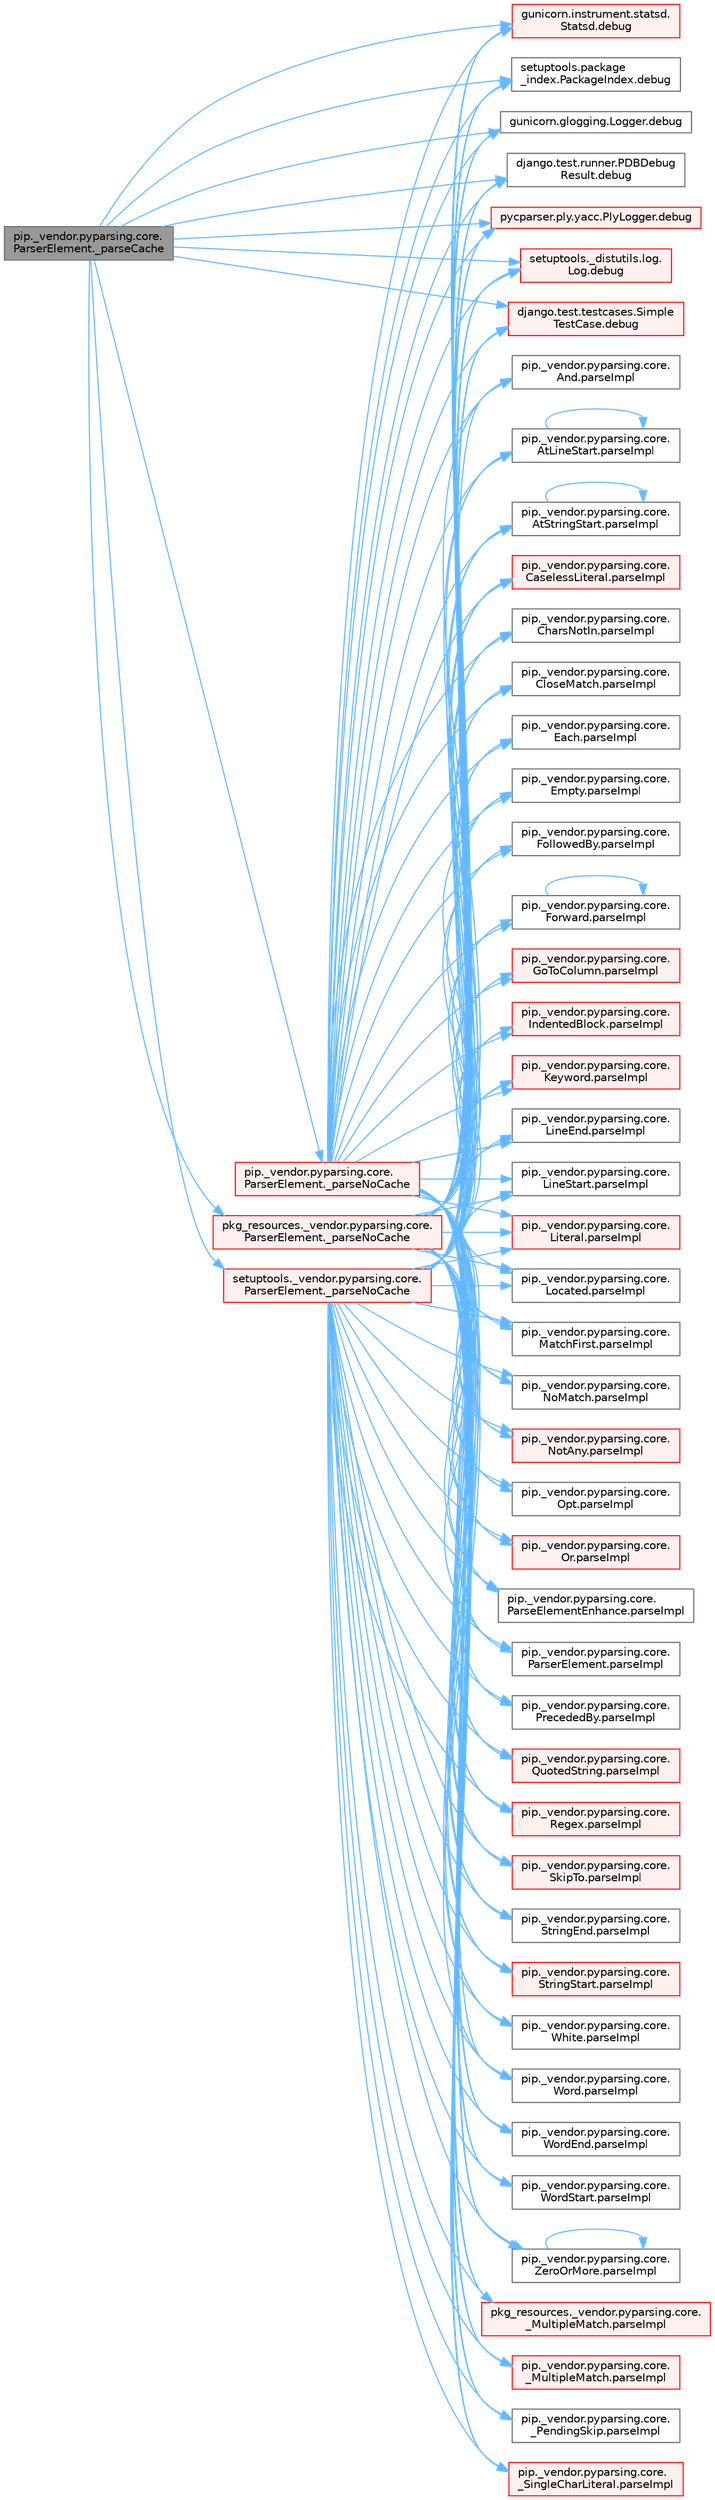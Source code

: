 digraph "pip._vendor.pyparsing.core.ParserElement._parseCache"
{
 // LATEX_PDF_SIZE
  bgcolor="transparent";
  edge [fontname=Helvetica,fontsize=10,labelfontname=Helvetica,labelfontsize=10];
  node [fontname=Helvetica,fontsize=10,shape=box,height=0.2,width=0.4];
  rankdir="LR";
  Node1 [id="Node000001",label="pip._vendor.pyparsing.core.\lParserElement._parseCache",height=0.2,width=0.4,color="gray40", fillcolor="grey60", style="filled", fontcolor="black",tooltip=" "];
  Node1 -> Node2 [id="edge1_Node000001_Node000002",color="steelblue1",style="solid",tooltip=" "];
  Node2 [id="Node000002",label="pip._vendor.pyparsing.core.\lParserElement._parseNoCache",height=0.2,width=0.4,color="red", fillcolor="#FFF0F0", style="filled",URL="$classpip_1_1__vendor_1_1pyparsing_1_1core_1_1_parser_element.html#af319bff1f8ae463c29689bc902788e50",tooltip=" "];
  Node2 -> Node3 [id="edge2_Node000002_Node000003",color="steelblue1",style="solid",tooltip=" "];
  Node3 [id="Node000003",label="django.test.runner.PDBDebug\lResult.debug",height=0.2,width=0.4,color="grey40", fillcolor="white", style="filled",URL="$classdjango_1_1test_1_1runner_1_1_p_d_b_debug_result.html#a32d6b3216965b07e4be691f8decc1a65",tooltip=" "];
  Node2 -> Node4 [id="edge3_Node000002_Node000004",color="steelblue1",style="solid",tooltip=" "];
  Node4 [id="Node000004",label="django.test.testcases.Simple\lTestCase.debug",height=0.2,width=0.4,color="red", fillcolor="#FFF0F0", style="filled",URL="$classdjango_1_1test_1_1testcases_1_1_simple_test_case.html#a3572a3cb9246fcddfe70f0443b262461",tooltip=" "];
  Node2 -> Node7 [id="edge4_Node000002_Node000007",color="steelblue1",style="solid",tooltip=" "];
  Node7 [id="Node000007",label="gunicorn.glogging.Logger.debug",height=0.2,width=0.4,color="grey40", fillcolor="white", style="filled",URL="$classgunicorn_1_1glogging_1_1_logger.html#a1ae8caac207e0444684def3c6b40f0ee",tooltip=" "];
  Node2 -> Node8 [id="edge5_Node000002_Node000008",color="steelblue1",style="solid",tooltip=" "];
  Node8 [id="Node000008",label="gunicorn.instrument.statsd.\lStatsd.debug",height=0.2,width=0.4,color="red", fillcolor="#FFF0F0", style="filled",URL="$classgunicorn_1_1instrument_1_1statsd_1_1_statsd.html#abb1906a025131e88e3da6201580d70b8",tooltip=" "];
  Node2 -> Node4532 [id="edge6_Node000002_Node004532",color="steelblue1",style="solid",tooltip=" "];
  Node4532 [id="Node004532",label="pycparser.ply.yacc.PlyLogger.debug",height=0.2,width=0.4,color="red", fillcolor="#FFF0F0", style="filled",URL="$classpycparser_1_1ply_1_1yacc_1_1_ply_logger.html#a1050ac15c036aee4f48130dda17c6604",tooltip=" "];
  Node2 -> Node4533 [id="edge7_Node000002_Node004533",color="steelblue1",style="solid",tooltip=" "];
  Node4533 [id="Node004533",label="setuptools._distutils.log.\lLog.debug",height=0.2,width=0.4,color="red", fillcolor="#FFF0F0", style="filled",URL="$classsetuptools_1_1__distutils_1_1log_1_1_log.html#aead561363ca945227a7827c37632bbec",tooltip=" "];
  Node2 -> Node4534 [id="edge8_Node000002_Node004534",color="steelblue1",style="solid",tooltip=" "];
  Node4534 [id="Node004534",label="setuptools.package\l_index.PackageIndex.debug",height=0.2,width=0.4,color="grey40", fillcolor="white", style="filled",URL="$classsetuptools_1_1package__index_1_1_package_index.html#a957d98e89fd97ee6abee00e9d1106a24",tooltip=" "];
  Node2 -> Node4535 [id="edge9_Node000002_Node004535",color="steelblue1",style="solid",tooltip=" "];
  Node4535 [id="Node004535",label="pip._vendor.pyparsing.core.\l_MultipleMatch.parseImpl",height=0.2,width=0.4,color="red", fillcolor="#FFF0F0", style="filled",URL="$classpip_1_1__vendor_1_1pyparsing_1_1core_1_1___multiple_match.html#a612ca2a8eb89123112903be6f199bb14",tooltip=" "];
  Node2 -> Node4536 [id="edge10_Node000002_Node004536",color="steelblue1",style="solid",tooltip=" "];
  Node4536 [id="Node004536",label="pip._vendor.pyparsing.core.\l_PendingSkip.parseImpl",height=0.2,width=0.4,color="grey40", fillcolor="white", style="filled",URL="$classpip_1_1__vendor_1_1pyparsing_1_1core_1_1___pending_skip.html#a3ef8031a1cbfd0c5a73b373435769027",tooltip=" "];
  Node2 -> Node4537 [id="edge11_Node000002_Node004537",color="steelblue1",style="solid",tooltip=" "];
  Node4537 [id="Node004537",label="pip._vendor.pyparsing.core.\l_SingleCharLiteral.parseImpl",height=0.2,width=0.4,color="red", fillcolor="#FFF0F0", style="filled",URL="$classpip_1_1__vendor_1_1pyparsing_1_1core_1_1___single_char_literal.html#a652670f3410246822ff51aa2145dbc8e",tooltip=" "];
  Node2 -> Node4538 [id="edge12_Node000002_Node004538",color="steelblue1",style="solid",tooltip=" "];
  Node4538 [id="Node004538",label="pip._vendor.pyparsing.core.\lAnd.parseImpl",height=0.2,width=0.4,color="grey40", fillcolor="white", style="filled",URL="$classpip_1_1__vendor_1_1pyparsing_1_1core_1_1_and.html#a410c8c135f639e8dd5666d8ac4a23a99",tooltip=" "];
  Node2 -> Node4539 [id="edge13_Node000002_Node004539",color="steelblue1",style="solid",tooltip=" "];
  Node4539 [id="Node004539",label="pip._vendor.pyparsing.core.\lAtLineStart.parseImpl",height=0.2,width=0.4,color="grey40", fillcolor="white", style="filled",URL="$classpip_1_1__vendor_1_1pyparsing_1_1core_1_1_at_line_start.html#a810f0354e76dafb65f4c3ae19f752fca",tooltip=" "];
  Node4539 -> Node4539 [id="edge14_Node004539_Node004539",color="steelblue1",style="solid",tooltip=" "];
  Node2 -> Node4540 [id="edge15_Node000002_Node004540",color="steelblue1",style="solid",tooltip=" "];
  Node4540 [id="Node004540",label="pip._vendor.pyparsing.core.\lAtStringStart.parseImpl",height=0.2,width=0.4,color="grey40", fillcolor="white", style="filled",URL="$classpip_1_1__vendor_1_1pyparsing_1_1core_1_1_at_string_start.html#a0af005c057ad7c5dca823451fab92590",tooltip=" "];
  Node4540 -> Node4540 [id="edge16_Node004540_Node004540",color="steelblue1",style="solid",tooltip=" "];
  Node2 -> Node4541 [id="edge17_Node000002_Node004541",color="steelblue1",style="solid",tooltip=" "];
  Node4541 [id="Node004541",label="pip._vendor.pyparsing.core.\lCaselessLiteral.parseImpl",height=0.2,width=0.4,color="red", fillcolor="#FFF0F0", style="filled",URL="$classpip_1_1__vendor_1_1pyparsing_1_1core_1_1_caseless_literal.html#a529fc6ddb5edd3ddec08b9f035a7a050",tooltip=" "];
  Node2 -> Node4542 [id="edge18_Node000002_Node004542",color="steelblue1",style="solid",tooltip=" "];
  Node4542 [id="Node004542",label="pip._vendor.pyparsing.core.\lCharsNotIn.parseImpl",height=0.2,width=0.4,color="grey40", fillcolor="white", style="filled",URL="$classpip_1_1__vendor_1_1pyparsing_1_1core_1_1_chars_not_in.html#a4e3187a8ce55ee77914b0d7df6b53cb4",tooltip=" "];
  Node2 -> Node4543 [id="edge19_Node000002_Node004543",color="steelblue1",style="solid",tooltip=" "];
  Node4543 [id="Node004543",label="pip._vendor.pyparsing.core.\lCloseMatch.parseImpl",height=0.2,width=0.4,color="grey40", fillcolor="white", style="filled",URL="$classpip_1_1__vendor_1_1pyparsing_1_1core_1_1_close_match.html#a65b4d033d89788284e172dd9bf9fe03c",tooltip=" "];
  Node2 -> Node4544 [id="edge20_Node000002_Node004544",color="steelblue1",style="solid",tooltip=" "];
  Node4544 [id="Node004544",label="pip._vendor.pyparsing.core.\lEach.parseImpl",height=0.2,width=0.4,color="grey40", fillcolor="white", style="filled",URL="$classpip_1_1__vendor_1_1pyparsing_1_1core_1_1_each.html#a7302494ad7766fb67c6382975cae60f5",tooltip=" "];
  Node2 -> Node4545 [id="edge21_Node000002_Node004545",color="steelblue1",style="solid",tooltip=" "];
  Node4545 [id="Node004545",label="pip._vendor.pyparsing.core.\lEmpty.parseImpl",height=0.2,width=0.4,color="grey40", fillcolor="white", style="filled",URL="$classpip_1_1__vendor_1_1pyparsing_1_1core_1_1_empty.html#a28663c14b2da37f91371ea8bb379f6e1",tooltip=" "];
  Node2 -> Node4546 [id="edge22_Node000002_Node004546",color="steelblue1",style="solid",tooltip=" "];
  Node4546 [id="Node004546",label="pip._vendor.pyparsing.core.\lFollowedBy.parseImpl",height=0.2,width=0.4,color="grey40", fillcolor="white", style="filled",URL="$classpip_1_1__vendor_1_1pyparsing_1_1core_1_1_followed_by.html#ae75a84f88cf4316783286d2c904ae158",tooltip=" "];
  Node2 -> Node4547 [id="edge23_Node000002_Node004547",color="steelblue1",style="solid",tooltip=" "];
  Node4547 [id="Node004547",label="pip._vendor.pyparsing.core.\lForward.parseImpl",height=0.2,width=0.4,color="grey40", fillcolor="white", style="filled",URL="$classpip_1_1__vendor_1_1pyparsing_1_1core_1_1_forward.html#ab1929f548c6288f260f0587cffcc7629",tooltip=" "];
  Node4547 -> Node4547 [id="edge24_Node004547_Node004547",color="steelblue1",style="solid",tooltip=" "];
  Node2 -> Node4548 [id="edge25_Node000002_Node004548",color="steelblue1",style="solid",tooltip=" "];
  Node4548 [id="Node004548",label="pip._vendor.pyparsing.core.\lGoToColumn.parseImpl",height=0.2,width=0.4,color="red", fillcolor="#FFF0F0", style="filled",URL="$classpip_1_1__vendor_1_1pyparsing_1_1core_1_1_go_to_column.html#a15eb6c4082369b2e7339044fe27e4d24",tooltip=" "];
  Node2 -> Node4549 [id="edge26_Node000002_Node004549",color="steelblue1",style="solid",tooltip=" "];
  Node4549 [id="Node004549",label="pip._vendor.pyparsing.core.\lIndentedBlock.parseImpl",height=0.2,width=0.4,color="red", fillcolor="#FFF0F0", style="filled",URL="$classpip_1_1__vendor_1_1pyparsing_1_1core_1_1_indented_block.html#a614f358d7124fbd85f4750694b700605",tooltip=" "];
  Node2 -> Node4551 [id="edge27_Node000002_Node004551",color="steelblue1",style="solid",tooltip=" "];
  Node4551 [id="Node004551",label="pip._vendor.pyparsing.core.\lKeyword.parseImpl",height=0.2,width=0.4,color="red", fillcolor="#FFF0F0", style="filled",URL="$classpip_1_1__vendor_1_1pyparsing_1_1core_1_1_keyword.html#adca1f98eb489ed595b58f3292b0baa0a",tooltip=" "];
  Node2 -> Node4552 [id="edge28_Node000002_Node004552",color="steelblue1",style="solid",tooltip=" "];
  Node4552 [id="Node004552",label="pip._vendor.pyparsing.core.\lLineEnd.parseImpl",height=0.2,width=0.4,color="grey40", fillcolor="white", style="filled",URL="$classpip_1_1__vendor_1_1pyparsing_1_1core_1_1_line_end.html#a2d0864e4ccfa99c767afdd3bc415832b",tooltip=" "];
  Node2 -> Node4553 [id="edge29_Node000002_Node004553",color="steelblue1",style="solid",tooltip=" "];
  Node4553 [id="Node004553",label="pip._vendor.pyparsing.core.\lLineStart.parseImpl",height=0.2,width=0.4,color="grey40", fillcolor="white", style="filled",URL="$classpip_1_1__vendor_1_1pyparsing_1_1core_1_1_line_start.html#a1a4e8b1ef868f33a7728c69fc7a08826",tooltip=" "];
  Node2 -> Node4554 [id="edge30_Node000002_Node004554",color="steelblue1",style="solid",tooltip=" "];
  Node4554 [id="Node004554",label="pip._vendor.pyparsing.core.\lLiteral.parseImpl",height=0.2,width=0.4,color="red", fillcolor="#FFF0F0", style="filled",URL="$classpip_1_1__vendor_1_1pyparsing_1_1core_1_1_literal.html#afb2a2d3515ec92ed8a9df64e9c924f52",tooltip=" "];
  Node2 -> Node4555 [id="edge31_Node000002_Node004555",color="steelblue1",style="solid",tooltip=" "];
  Node4555 [id="Node004555",label="pip._vendor.pyparsing.core.\lLocated.parseImpl",height=0.2,width=0.4,color="grey40", fillcolor="white", style="filled",URL="$classpip_1_1__vendor_1_1pyparsing_1_1core_1_1_located.html#ad75957fa6790c36804407835b7289840",tooltip=" "];
  Node2 -> Node4556 [id="edge32_Node000002_Node004556",color="steelblue1",style="solid",tooltip=" "];
  Node4556 [id="Node004556",label="pip._vendor.pyparsing.core.\lMatchFirst.parseImpl",height=0.2,width=0.4,color="grey40", fillcolor="white", style="filled",URL="$classpip_1_1__vendor_1_1pyparsing_1_1core_1_1_match_first.html#a3dc67fa772d30af421aefec706cf3742",tooltip=" "];
  Node2 -> Node4557 [id="edge33_Node000002_Node004557",color="steelblue1",style="solid",tooltip=" "];
  Node4557 [id="Node004557",label="pip._vendor.pyparsing.core.\lNoMatch.parseImpl",height=0.2,width=0.4,color="grey40", fillcolor="white", style="filled",URL="$classpip_1_1__vendor_1_1pyparsing_1_1core_1_1_no_match.html#ad4b3d3729f59c095a858ef0e770c4719",tooltip=" "];
  Node2 -> Node4558 [id="edge34_Node000002_Node004558",color="steelblue1",style="solid",tooltip=" "];
  Node4558 [id="Node004558",label="pip._vendor.pyparsing.core.\lNotAny.parseImpl",height=0.2,width=0.4,color="red", fillcolor="#FFF0F0", style="filled",URL="$classpip_1_1__vendor_1_1pyparsing_1_1core_1_1_not_any.html#ac3db49b74557ac608cbe12e28bb486da",tooltip=" "];
  Node2 -> Node4562 [id="edge35_Node000002_Node004562",color="steelblue1",style="solid",tooltip=" "];
  Node4562 [id="Node004562",label="pip._vendor.pyparsing.core.\lOpt.parseImpl",height=0.2,width=0.4,color="grey40", fillcolor="white", style="filled",URL="$classpip_1_1__vendor_1_1pyparsing_1_1core_1_1_opt.html#ad985414d0a284e9b7a39df9650eaca21",tooltip=" "];
  Node2 -> Node4563 [id="edge36_Node000002_Node004563",color="steelblue1",style="solid",tooltip=" "];
  Node4563 [id="Node004563",label="pip._vendor.pyparsing.core.\lOr.parseImpl",height=0.2,width=0.4,color="red", fillcolor="#FFF0F0", style="filled",URL="$classpip_1_1__vendor_1_1pyparsing_1_1core_1_1_or.html#aa87fa541bf2e82791e105dbf64c79958",tooltip=" "];
  Node2 -> Node4564 [id="edge37_Node000002_Node004564",color="steelblue1",style="solid",tooltip=" "];
  Node4564 [id="Node004564",label="pip._vendor.pyparsing.core.\lParseElementEnhance.parseImpl",height=0.2,width=0.4,color="grey40", fillcolor="white", style="filled",URL="$classpip_1_1__vendor_1_1pyparsing_1_1core_1_1_parse_element_enhance.html#ab5bbc1bfe74ed386dfd5ab31c1d85de8",tooltip=" "];
  Node2 -> Node4565 [id="edge38_Node000002_Node004565",color="steelblue1",style="solid",tooltip=" "];
  Node4565 [id="Node004565",label="pip._vendor.pyparsing.core.\lParserElement.parseImpl",height=0.2,width=0.4,color="grey40", fillcolor="white", style="filled",URL="$classpip_1_1__vendor_1_1pyparsing_1_1core_1_1_parser_element.html#a0e531e21dacd0c3e480762c54e771001",tooltip=" "];
  Node2 -> Node4566 [id="edge39_Node000002_Node004566",color="steelblue1",style="solid",tooltip=" "];
  Node4566 [id="Node004566",label="pip._vendor.pyparsing.core.\lPrecededBy.parseImpl",height=0.2,width=0.4,color="grey40", fillcolor="white", style="filled",URL="$classpip_1_1__vendor_1_1pyparsing_1_1core_1_1_preceded_by.html#a27f8b007adc7851f346a1e357f833b13",tooltip=" "];
  Node2 -> Node4567 [id="edge40_Node000002_Node004567",color="steelblue1",style="solid",tooltip=" "];
  Node4567 [id="Node004567",label="pip._vendor.pyparsing.core.\lQuotedString.parseImpl",height=0.2,width=0.4,color="red", fillcolor="#FFF0F0", style="filled",URL="$classpip_1_1__vendor_1_1pyparsing_1_1core_1_1_quoted_string.html#a92d684acb71a5115fdc54fc90096e9df",tooltip=" "];
  Node2 -> Node4568 [id="edge41_Node000002_Node004568",color="steelblue1",style="solid",tooltip=" "];
  Node4568 [id="Node004568",label="pip._vendor.pyparsing.core.\lRegex.parseImpl",height=0.2,width=0.4,color="red", fillcolor="#FFF0F0", style="filled",URL="$classpip_1_1__vendor_1_1pyparsing_1_1core_1_1_regex.html#a00ab84bc9d6c48734ff75b71cc354720",tooltip=" "];
  Node2 -> Node4569 [id="edge42_Node000002_Node004569",color="steelblue1",style="solid",tooltip=" "];
  Node4569 [id="Node004569",label="pip._vendor.pyparsing.core.\lSkipTo.parseImpl",height=0.2,width=0.4,color="red", fillcolor="#FFF0F0", style="filled",URL="$classpip_1_1__vendor_1_1pyparsing_1_1core_1_1_skip_to.html#affdf1659343a347cd9853247ed2cfc37",tooltip=" "];
  Node2 -> Node4570 [id="edge43_Node000002_Node004570",color="steelblue1",style="solid",tooltip=" "];
  Node4570 [id="Node004570",label="pip._vendor.pyparsing.core.\lStringEnd.parseImpl",height=0.2,width=0.4,color="grey40", fillcolor="white", style="filled",URL="$classpip_1_1__vendor_1_1pyparsing_1_1core_1_1_string_end.html#a71633ae29dccb3ebc8b54f5c31da6785",tooltip=" "];
  Node2 -> Node4571 [id="edge44_Node000002_Node004571",color="steelblue1",style="solid",tooltip=" "];
  Node4571 [id="Node004571",label="pip._vendor.pyparsing.core.\lStringStart.parseImpl",height=0.2,width=0.4,color="red", fillcolor="#FFF0F0", style="filled",URL="$classpip_1_1__vendor_1_1pyparsing_1_1core_1_1_string_start.html#ade7d9a10260522396b9756347737ec21",tooltip=" "];
  Node2 -> Node4572 [id="edge45_Node000002_Node004572",color="steelblue1",style="solid",tooltip=" "];
  Node4572 [id="Node004572",label="pip._vendor.pyparsing.core.\lWhite.parseImpl",height=0.2,width=0.4,color="grey40", fillcolor="white", style="filled",URL="$classpip_1_1__vendor_1_1pyparsing_1_1core_1_1_white.html#adc7b546170bdc7002cac4e454b6b27ad",tooltip=" "];
  Node2 -> Node4573 [id="edge46_Node000002_Node004573",color="steelblue1",style="solid",tooltip=" "];
  Node4573 [id="Node004573",label="pip._vendor.pyparsing.core.\lWord.parseImpl",height=0.2,width=0.4,color="grey40", fillcolor="white", style="filled",URL="$classpip_1_1__vendor_1_1pyparsing_1_1core_1_1_word.html#a2c89b14c696fb52f1ac2f161c729e2b1",tooltip=" "];
  Node2 -> Node4574 [id="edge47_Node000002_Node004574",color="steelblue1",style="solid",tooltip=" "];
  Node4574 [id="Node004574",label="pip._vendor.pyparsing.core.\lWordEnd.parseImpl",height=0.2,width=0.4,color="grey40", fillcolor="white", style="filled",URL="$classpip_1_1__vendor_1_1pyparsing_1_1core_1_1_word_end.html#adfbdddb4b71982e6090b5d4a5656b082",tooltip=" "];
  Node2 -> Node4575 [id="edge48_Node000002_Node004575",color="steelblue1",style="solid",tooltip=" "];
  Node4575 [id="Node004575",label="pip._vendor.pyparsing.core.\lWordStart.parseImpl",height=0.2,width=0.4,color="grey40", fillcolor="white", style="filled",URL="$classpip_1_1__vendor_1_1pyparsing_1_1core_1_1_word_start.html#aa25e3c2d09a7e1db6616ce869f4a9111",tooltip=" "];
  Node2 -> Node4576 [id="edge49_Node000002_Node004576",color="steelblue1",style="solid",tooltip=" "];
  Node4576 [id="Node004576",label="pip._vendor.pyparsing.core.\lZeroOrMore.parseImpl",height=0.2,width=0.4,color="grey40", fillcolor="white", style="filled",URL="$classpip_1_1__vendor_1_1pyparsing_1_1core_1_1_zero_or_more.html#a58b4ae6721525f8285db5774f6d8412c",tooltip=" "];
  Node4576 -> Node4576 [id="edge50_Node004576_Node004576",color="steelblue1",style="solid",tooltip=" "];
  Node2 -> Node4577 [id="edge51_Node000002_Node004577",color="steelblue1",style="solid",tooltip=" "];
  Node4577 [id="Node004577",label="pkg_resources._vendor.pyparsing.core.\l_MultipleMatch.parseImpl",height=0.2,width=0.4,color="red", fillcolor="#FFF0F0", style="filled",URL="$classpkg__resources_1_1__vendor_1_1pyparsing_1_1core_1_1___multiple_match.html#a28707b77eb141ec6e8926a16907cc18b",tooltip=" "];
  Node1 -> Node4670 [id="edge52_Node000001_Node004670",color="steelblue1",style="solid",tooltip=" "];
  Node4670 [id="Node004670",label="pkg_resources._vendor.pyparsing.core.\lParserElement._parseNoCache",height=0.2,width=0.4,color="red", fillcolor="#FFF0F0", style="filled",URL="$classpkg__resources_1_1__vendor_1_1pyparsing_1_1core_1_1_parser_element.html#ae74acbecf9daa6eccbb3c02112745915",tooltip=" "];
  Node4670 -> Node3 [id="edge53_Node004670_Node000003",color="steelblue1",style="solid",tooltip=" "];
  Node4670 -> Node4 [id="edge54_Node004670_Node000004",color="steelblue1",style="solid",tooltip=" "];
  Node4670 -> Node7 [id="edge55_Node004670_Node000007",color="steelblue1",style="solid",tooltip=" "];
  Node4670 -> Node8 [id="edge56_Node004670_Node000008",color="steelblue1",style="solid",tooltip=" "];
  Node4670 -> Node4532 [id="edge57_Node004670_Node004532",color="steelblue1",style="solid",tooltip=" "];
  Node4670 -> Node4533 [id="edge58_Node004670_Node004533",color="steelblue1",style="solid",tooltip=" "];
  Node4670 -> Node4534 [id="edge59_Node004670_Node004534",color="steelblue1",style="solid",tooltip=" "];
  Node4670 -> Node4535 [id="edge60_Node004670_Node004535",color="steelblue1",style="solid",tooltip=" "];
  Node4670 -> Node4536 [id="edge61_Node004670_Node004536",color="steelblue1",style="solid",tooltip=" "];
  Node4670 -> Node4537 [id="edge62_Node004670_Node004537",color="steelblue1",style="solid",tooltip=" "];
  Node4670 -> Node4538 [id="edge63_Node004670_Node004538",color="steelblue1",style="solid",tooltip=" "];
  Node4670 -> Node4539 [id="edge64_Node004670_Node004539",color="steelblue1",style="solid",tooltip=" "];
  Node4670 -> Node4540 [id="edge65_Node004670_Node004540",color="steelblue1",style="solid",tooltip=" "];
  Node4670 -> Node4541 [id="edge66_Node004670_Node004541",color="steelblue1",style="solid",tooltip=" "];
  Node4670 -> Node4542 [id="edge67_Node004670_Node004542",color="steelblue1",style="solid",tooltip=" "];
  Node4670 -> Node4543 [id="edge68_Node004670_Node004543",color="steelblue1",style="solid",tooltip=" "];
  Node4670 -> Node4544 [id="edge69_Node004670_Node004544",color="steelblue1",style="solid",tooltip=" "];
  Node4670 -> Node4545 [id="edge70_Node004670_Node004545",color="steelblue1",style="solid",tooltip=" "];
  Node4670 -> Node4546 [id="edge71_Node004670_Node004546",color="steelblue1",style="solid",tooltip=" "];
  Node4670 -> Node4547 [id="edge72_Node004670_Node004547",color="steelblue1",style="solid",tooltip=" "];
  Node4670 -> Node4548 [id="edge73_Node004670_Node004548",color="steelblue1",style="solid",tooltip=" "];
  Node4670 -> Node4549 [id="edge74_Node004670_Node004549",color="steelblue1",style="solid",tooltip=" "];
  Node4670 -> Node4551 [id="edge75_Node004670_Node004551",color="steelblue1",style="solid",tooltip=" "];
  Node4670 -> Node4552 [id="edge76_Node004670_Node004552",color="steelblue1",style="solid",tooltip=" "];
  Node4670 -> Node4553 [id="edge77_Node004670_Node004553",color="steelblue1",style="solid",tooltip=" "];
  Node4670 -> Node4554 [id="edge78_Node004670_Node004554",color="steelblue1",style="solid",tooltip=" "];
  Node4670 -> Node4555 [id="edge79_Node004670_Node004555",color="steelblue1",style="solid",tooltip=" "];
  Node4670 -> Node4556 [id="edge80_Node004670_Node004556",color="steelblue1",style="solid",tooltip=" "];
  Node4670 -> Node4557 [id="edge81_Node004670_Node004557",color="steelblue1",style="solid",tooltip=" "];
  Node4670 -> Node4558 [id="edge82_Node004670_Node004558",color="steelblue1",style="solid",tooltip=" "];
  Node4670 -> Node4562 [id="edge83_Node004670_Node004562",color="steelblue1",style="solid",tooltip=" "];
  Node4670 -> Node4563 [id="edge84_Node004670_Node004563",color="steelblue1",style="solid",tooltip=" "];
  Node4670 -> Node4564 [id="edge85_Node004670_Node004564",color="steelblue1",style="solid",tooltip=" "];
  Node4670 -> Node4565 [id="edge86_Node004670_Node004565",color="steelblue1",style="solid",tooltip=" "];
  Node4670 -> Node4566 [id="edge87_Node004670_Node004566",color="steelblue1",style="solid",tooltip=" "];
  Node4670 -> Node4567 [id="edge88_Node004670_Node004567",color="steelblue1",style="solid",tooltip=" "];
  Node4670 -> Node4568 [id="edge89_Node004670_Node004568",color="steelblue1",style="solid",tooltip=" "];
  Node4670 -> Node4569 [id="edge90_Node004670_Node004569",color="steelblue1",style="solid",tooltip=" "];
  Node4670 -> Node4570 [id="edge91_Node004670_Node004570",color="steelblue1",style="solid",tooltip=" "];
  Node4670 -> Node4571 [id="edge92_Node004670_Node004571",color="steelblue1",style="solid",tooltip=" "];
  Node4670 -> Node4572 [id="edge93_Node004670_Node004572",color="steelblue1",style="solid",tooltip=" "];
  Node4670 -> Node4573 [id="edge94_Node004670_Node004573",color="steelblue1",style="solid",tooltip=" "];
  Node4670 -> Node4574 [id="edge95_Node004670_Node004574",color="steelblue1",style="solid",tooltip=" "];
  Node4670 -> Node4575 [id="edge96_Node004670_Node004575",color="steelblue1",style="solid",tooltip=" "];
  Node4670 -> Node4576 [id="edge97_Node004670_Node004576",color="steelblue1",style="solid",tooltip=" "];
  Node4670 -> Node4577 [id="edge98_Node004670_Node004577",color="steelblue1",style="solid",tooltip=" "];
  Node1 -> Node4671 [id="edge99_Node000001_Node004671",color="steelblue1",style="solid",tooltip=" "];
  Node4671 [id="Node004671",label="setuptools._vendor.pyparsing.core.\lParserElement._parseNoCache",height=0.2,width=0.4,color="red", fillcolor="#FFF0F0", style="filled",URL="$classsetuptools_1_1__vendor_1_1pyparsing_1_1core_1_1_parser_element.html#ac87deeca77414208ea7ac3e6f23accc5",tooltip=" "];
  Node4671 -> Node3 [id="edge100_Node004671_Node000003",color="steelblue1",style="solid",tooltip=" "];
  Node4671 -> Node4 [id="edge101_Node004671_Node000004",color="steelblue1",style="solid",tooltip=" "];
  Node4671 -> Node7 [id="edge102_Node004671_Node000007",color="steelblue1",style="solid",tooltip=" "];
  Node4671 -> Node8 [id="edge103_Node004671_Node000008",color="steelblue1",style="solid",tooltip=" "];
  Node4671 -> Node4532 [id="edge104_Node004671_Node004532",color="steelblue1",style="solid",tooltip=" "];
  Node4671 -> Node4533 [id="edge105_Node004671_Node004533",color="steelblue1",style="solid",tooltip=" "];
  Node4671 -> Node4534 [id="edge106_Node004671_Node004534",color="steelblue1",style="solid",tooltip=" "];
  Node4671 -> Node4535 [id="edge107_Node004671_Node004535",color="steelblue1",style="solid",tooltip=" "];
  Node4671 -> Node4536 [id="edge108_Node004671_Node004536",color="steelblue1",style="solid",tooltip=" "];
  Node4671 -> Node4537 [id="edge109_Node004671_Node004537",color="steelblue1",style="solid",tooltip=" "];
  Node4671 -> Node4538 [id="edge110_Node004671_Node004538",color="steelblue1",style="solid",tooltip=" "];
  Node4671 -> Node4539 [id="edge111_Node004671_Node004539",color="steelblue1",style="solid",tooltip=" "];
  Node4671 -> Node4540 [id="edge112_Node004671_Node004540",color="steelblue1",style="solid",tooltip=" "];
  Node4671 -> Node4541 [id="edge113_Node004671_Node004541",color="steelblue1",style="solid",tooltip=" "];
  Node4671 -> Node4542 [id="edge114_Node004671_Node004542",color="steelblue1",style="solid",tooltip=" "];
  Node4671 -> Node4543 [id="edge115_Node004671_Node004543",color="steelblue1",style="solid",tooltip=" "];
  Node4671 -> Node4544 [id="edge116_Node004671_Node004544",color="steelblue1",style="solid",tooltip=" "];
  Node4671 -> Node4545 [id="edge117_Node004671_Node004545",color="steelblue1",style="solid",tooltip=" "];
  Node4671 -> Node4546 [id="edge118_Node004671_Node004546",color="steelblue1",style="solid",tooltip=" "];
  Node4671 -> Node4547 [id="edge119_Node004671_Node004547",color="steelblue1",style="solid",tooltip=" "];
  Node4671 -> Node4548 [id="edge120_Node004671_Node004548",color="steelblue1",style="solid",tooltip=" "];
  Node4671 -> Node4549 [id="edge121_Node004671_Node004549",color="steelblue1",style="solid",tooltip=" "];
  Node4671 -> Node4551 [id="edge122_Node004671_Node004551",color="steelblue1",style="solid",tooltip=" "];
  Node4671 -> Node4552 [id="edge123_Node004671_Node004552",color="steelblue1",style="solid",tooltip=" "];
  Node4671 -> Node4553 [id="edge124_Node004671_Node004553",color="steelblue1",style="solid",tooltip=" "];
  Node4671 -> Node4554 [id="edge125_Node004671_Node004554",color="steelblue1",style="solid",tooltip=" "];
  Node4671 -> Node4555 [id="edge126_Node004671_Node004555",color="steelblue1",style="solid",tooltip=" "];
  Node4671 -> Node4556 [id="edge127_Node004671_Node004556",color="steelblue1",style="solid",tooltip=" "];
  Node4671 -> Node4557 [id="edge128_Node004671_Node004557",color="steelblue1",style="solid",tooltip=" "];
  Node4671 -> Node4558 [id="edge129_Node004671_Node004558",color="steelblue1",style="solid",tooltip=" "];
  Node4671 -> Node4562 [id="edge130_Node004671_Node004562",color="steelblue1",style="solid",tooltip=" "];
  Node4671 -> Node4563 [id="edge131_Node004671_Node004563",color="steelblue1",style="solid",tooltip=" "];
  Node4671 -> Node4564 [id="edge132_Node004671_Node004564",color="steelblue1",style="solid",tooltip=" "];
  Node4671 -> Node4565 [id="edge133_Node004671_Node004565",color="steelblue1",style="solid",tooltip=" "];
  Node4671 -> Node4566 [id="edge134_Node004671_Node004566",color="steelblue1",style="solid",tooltip=" "];
  Node4671 -> Node4567 [id="edge135_Node004671_Node004567",color="steelblue1",style="solid",tooltip=" "];
  Node4671 -> Node4568 [id="edge136_Node004671_Node004568",color="steelblue1",style="solid",tooltip=" "];
  Node4671 -> Node4569 [id="edge137_Node004671_Node004569",color="steelblue1",style="solid",tooltip=" "];
  Node4671 -> Node4570 [id="edge138_Node004671_Node004570",color="steelblue1",style="solid",tooltip=" "];
  Node4671 -> Node4571 [id="edge139_Node004671_Node004571",color="steelblue1",style="solid",tooltip=" "];
  Node4671 -> Node4572 [id="edge140_Node004671_Node004572",color="steelblue1",style="solid",tooltip=" "];
  Node4671 -> Node4573 [id="edge141_Node004671_Node004573",color="steelblue1",style="solid",tooltip=" "];
  Node4671 -> Node4574 [id="edge142_Node004671_Node004574",color="steelblue1",style="solid",tooltip=" "];
  Node4671 -> Node4575 [id="edge143_Node004671_Node004575",color="steelblue1",style="solid",tooltip=" "];
  Node4671 -> Node4576 [id="edge144_Node004671_Node004576",color="steelblue1",style="solid",tooltip=" "];
  Node4671 -> Node4577 [id="edge145_Node004671_Node004577",color="steelblue1",style="solid",tooltip=" "];
  Node1 -> Node3 [id="edge146_Node000001_Node000003",color="steelblue1",style="solid",tooltip=" "];
  Node1 -> Node4 [id="edge147_Node000001_Node000004",color="steelblue1",style="solid",tooltip=" "];
  Node1 -> Node7 [id="edge148_Node000001_Node000007",color="steelblue1",style="solid",tooltip=" "];
  Node1 -> Node8 [id="edge149_Node000001_Node000008",color="steelblue1",style="solid",tooltip=" "];
  Node1 -> Node4532 [id="edge150_Node000001_Node004532",color="steelblue1",style="solid",tooltip=" "];
  Node1 -> Node4533 [id="edge151_Node000001_Node004533",color="steelblue1",style="solid",tooltip=" "];
  Node1 -> Node4534 [id="edge152_Node000001_Node004534",color="steelblue1",style="solid",tooltip=" "];
}
